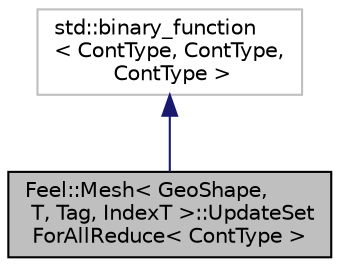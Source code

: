 digraph "Feel::Mesh&lt; GeoShape, T, Tag, IndexT &gt;::UpdateSetForAllReduce&lt; ContType &gt;"
{
 // LATEX_PDF_SIZE
  edge [fontname="Helvetica",fontsize="10",labelfontname="Helvetica",labelfontsize="10"];
  node [fontname="Helvetica",fontsize="10",shape=record];
  Node1 [label="Feel::Mesh\< GeoShape,\l T, Tag, IndexT \>::UpdateSet\lForAllReduce\< ContType \>",height=0.2,width=0.4,color="black", fillcolor="grey75", style="filled", fontcolor="black",tooltip=" "];
  Node2 -> Node1 [dir="back",color="midnightblue",fontsize="10",style="solid",fontname="Helvetica"];
  Node2 [label="std::binary_function\l\< ContType, ContType,\l ContType \>",height=0.2,width=0.4,color="grey75", fillcolor="white", style="filled",tooltip=" "];
}
